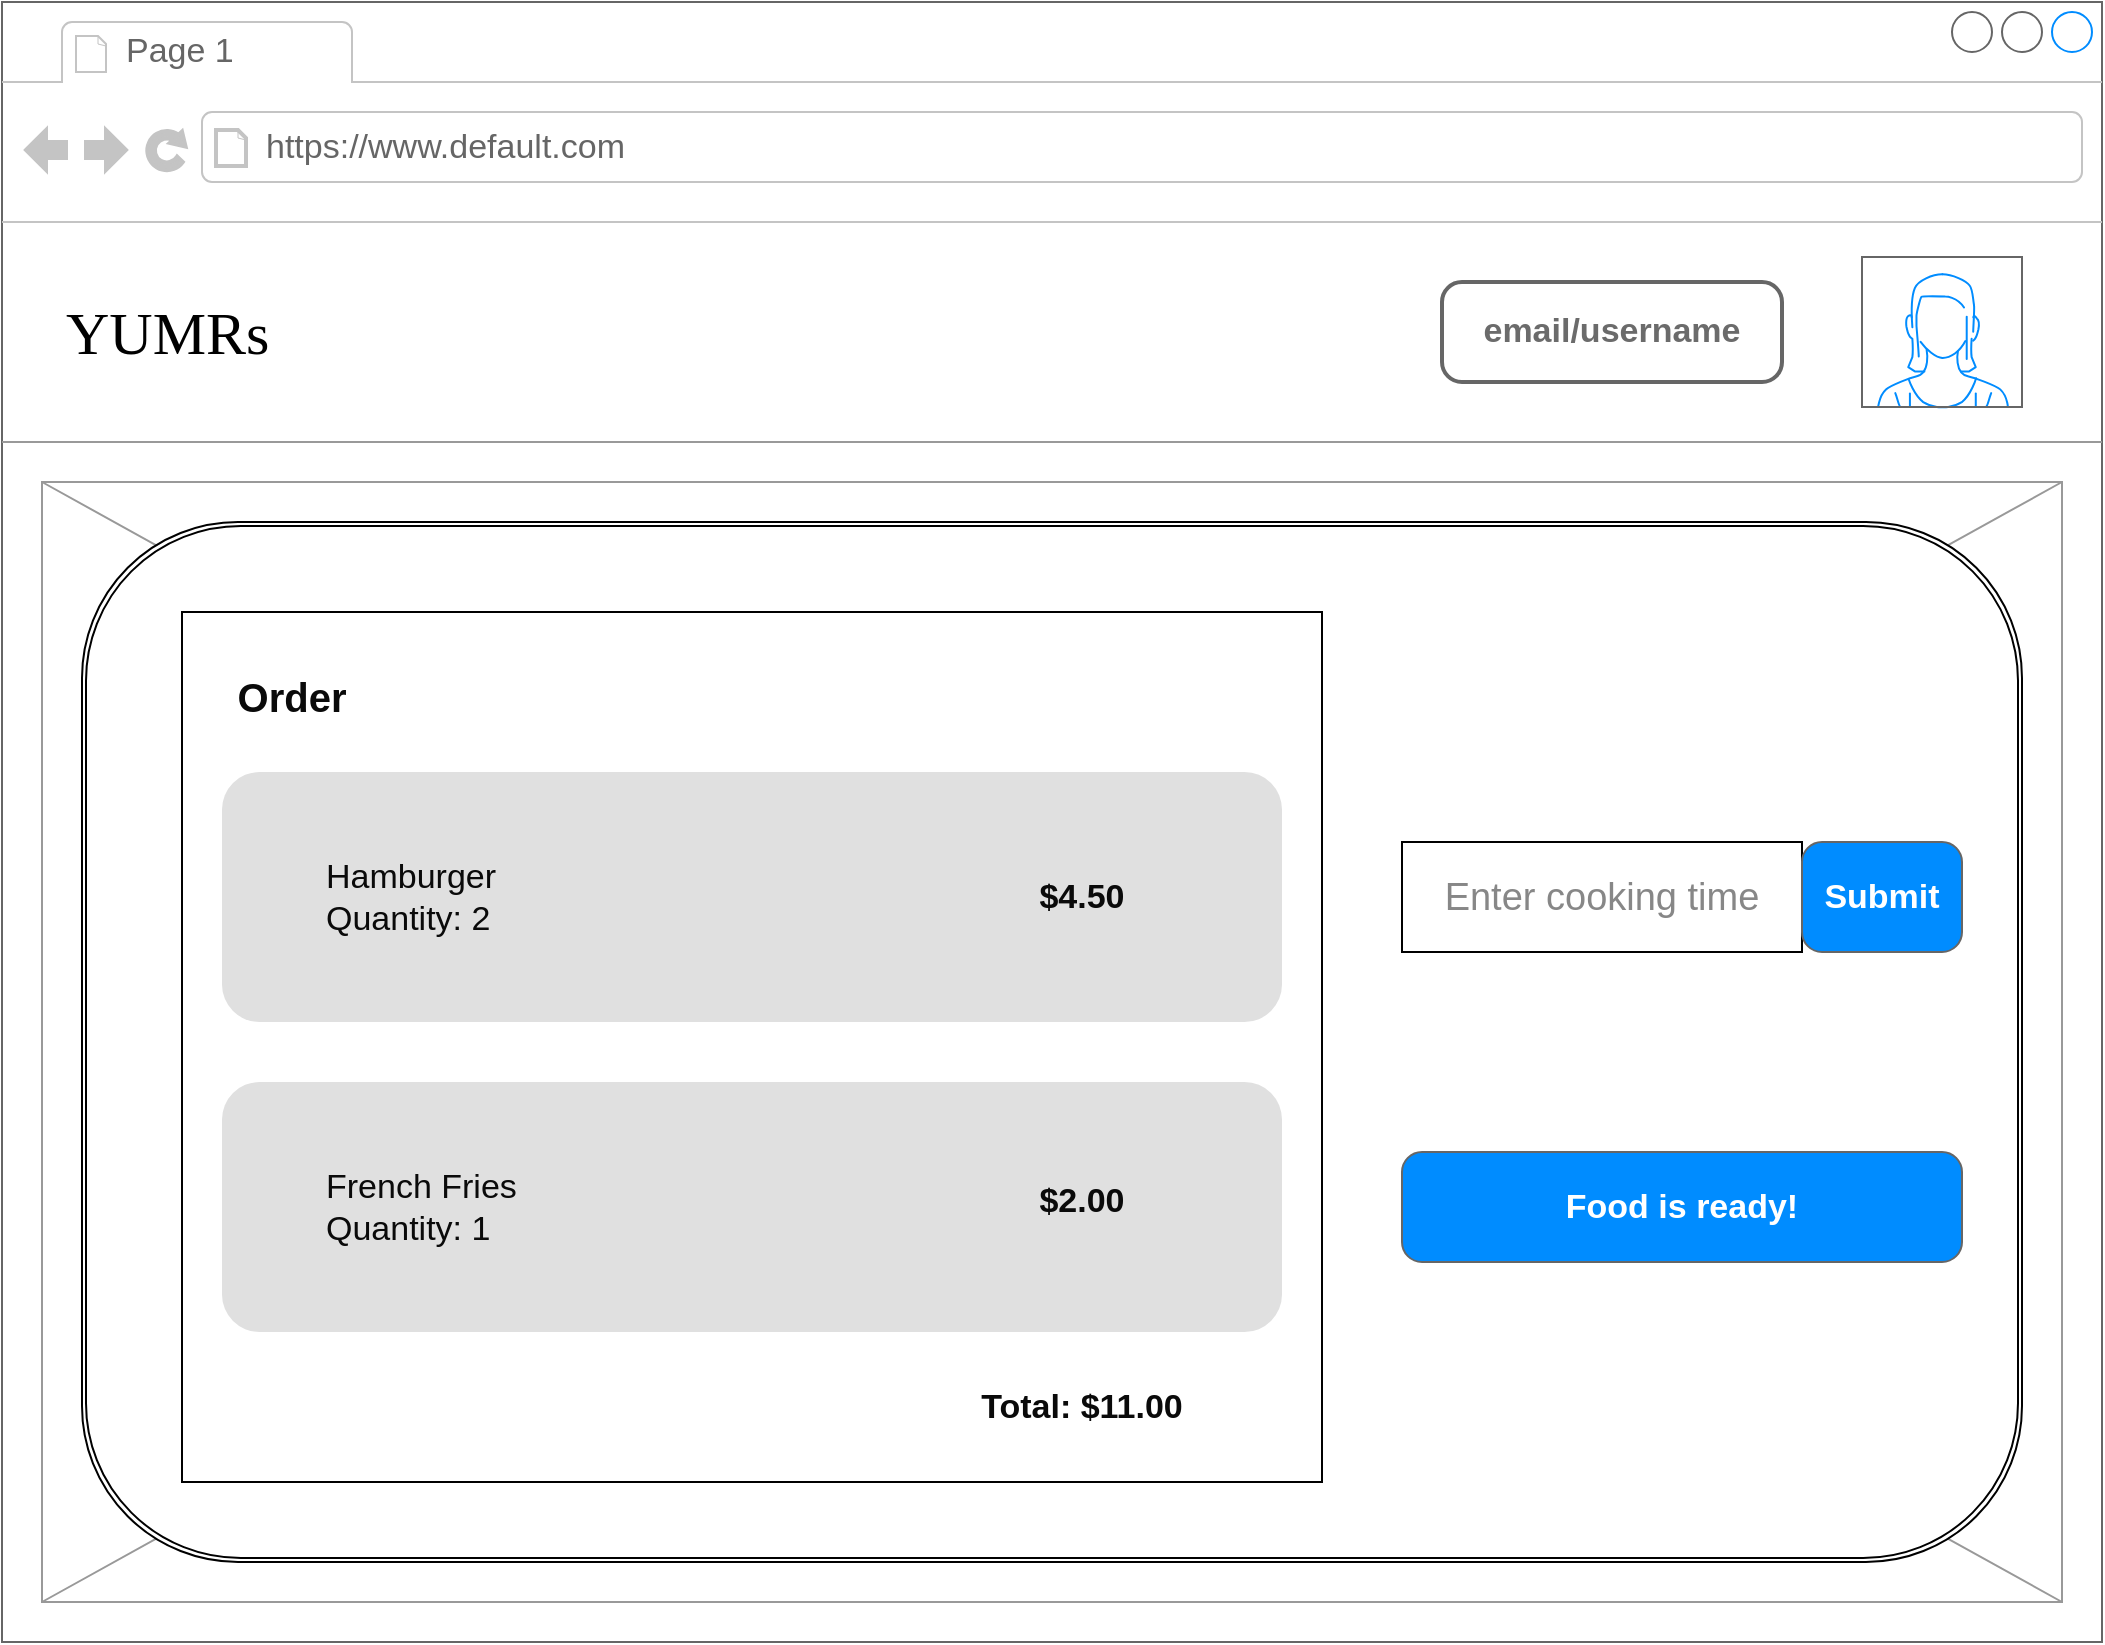 <mxfile version="16.3.0" type="github">
  <diagram name="Page-1" id="2cc2dc42-3aac-f2a9-1cec-7a8b7cbee084">
    <mxGraphModel dx="1472" dy="816" grid="1" gridSize="10" guides="1" tooltips="1" connect="1" arrows="1" fold="1" page="1" pageScale="1" pageWidth="1100" pageHeight="850" background="none" math="0" shadow="0">
      <root>
        <mxCell id="0" />
        <mxCell id="1" parent="0" />
        <mxCell id="7026571954dc6520-1" value="" style="strokeWidth=1;shadow=0;dashed=0;align=center;html=1;shape=mxgraph.mockup.containers.browserWindow;rSize=0;strokeColor=#666666;mainText=,;recursiveResize=0;rounded=0;labelBackgroundColor=none;fontFamily=Verdana;fontSize=12;fillColor=#FFFFFF;" parent="1" vertex="1">
          <mxGeometry x="25" y="15" width="1050" height="820" as="geometry" />
        </mxCell>
        <mxCell id="7026571954dc6520-2" value="Page 1" style="strokeWidth=1;shadow=0;dashed=0;align=center;html=1;shape=mxgraph.mockup.containers.anchor;fontSize=17;fontColor=#666666;align=left;" parent="7026571954dc6520-1" vertex="1">
          <mxGeometry x="60" y="12" width="110" height="26" as="geometry" />
        </mxCell>
        <mxCell id="7026571954dc6520-3" value="https://www.default.com" style="strokeWidth=1;shadow=0;dashed=0;align=center;html=1;shape=mxgraph.mockup.containers.anchor;rSize=0;fontSize=17;fontColor=#666666;align=left;" parent="7026571954dc6520-1" vertex="1">
          <mxGeometry x="130" y="60" width="250" height="26" as="geometry" />
        </mxCell>
        <mxCell id="7026571954dc6520-4" value="YUMRs" style="text;html=1;points=[];align=left;verticalAlign=top;spacingTop=-4;fontSize=30;fontFamily=Verdana" parent="7026571954dc6520-1" vertex="1">
          <mxGeometry x="30" y="145" width="340" height="40" as="geometry" />
        </mxCell>
        <mxCell id="7026571954dc6520-15" value="" style="verticalLabelPosition=bottom;shadow=0;dashed=0;align=center;html=1;verticalAlign=top;strokeWidth=1;shape=mxgraph.mockup.markup.line;strokeColor=#999999;rounded=0;labelBackgroundColor=none;fillColor=#ffffff;fontFamily=Verdana;fontSize=12;fontColor=#000000;" parent="7026571954dc6520-1" vertex="1">
          <mxGeometry y="210" width="1050" height="20" as="geometry" />
        </mxCell>
        <mxCell id="WxiXyYHbuEuKd9e4AGqX-3" value="" style="verticalLabelPosition=bottom;shadow=0;dashed=0;align=center;html=1;verticalAlign=top;strokeWidth=1;shape=mxgraph.mockup.graphics.simpleIcon;strokeColor=#999999;" vertex="1" parent="7026571954dc6520-1">
          <mxGeometry x="20" y="240" width="1010" height="560" as="geometry" />
        </mxCell>
        <mxCell id="WxiXyYHbuEuKd9e4AGqX-4" value="" style="shape=ext;double=1;rounded=1;whiteSpace=wrap;html=1;" vertex="1" parent="7026571954dc6520-1">
          <mxGeometry x="40" y="260" width="970" height="520" as="geometry" />
        </mxCell>
        <mxCell id="WxiXyYHbuEuKd9e4AGqX-5" value="" style="verticalLabelPosition=bottom;shadow=0;dashed=0;align=center;html=1;verticalAlign=top;strokeWidth=1;shape=mxgraph.mockup.containers.userFemale;strokeColor=#666666;strokeColor2=#008cff;" vertex="1" parent="7026571954dc6520-1">
          <mxGeometry x="930" y="127.5" width="80" height="75" as="geometry" />
        </mxCell>
        <mxCell id="WxiXyYHbuEuKd9e4AGqX-6" value="Food is ready!" style="strokeWidth=1;shadow=0;dashed=0;align=center;html=1;shape=mxgraph.mockup.buttons.button;strokeColor=#666666;fontColor=#ffffff;mainText=;buttonStyle=round;fontSize=17;fontStyle=1;fillColor=#008cff;whiteSpace=wrap;" vertex="1" parent="7026571954dc6520-1">
          <mxGeometry x="700" y="575" width="280" height="55" as="geometry" />
        </mxCell>
        <mxCell id="WxiXyYHbuEuKd9e4AGqX-8" value="&lt;font style=&quot;font-size: 19px&quot; color=&quot;#878787&quot;&gt;Enter cooking time&lt;/font&gt;" style="rounded=0;whiteSpace=wrap;html=1;" vertex="1" parent="7026571954dc6520-1">
          <mxGeometry x="700" y="420" width="200" height="55" as="geometry" />
        </mxCell>
        <mxCell id="WxiXyYHbuEuKd9e4AGqX-11" value="Submit" style="strokeWidth=1;shadow=0;dashed=0;align=center;html=1;shape=mxgraph.mockup.buttons.button;strokeColor=#666666;fontColor=#ffffff;mainText=;buttonStyle=round;fontSize=17;fontStyle=1;fillColor=#008cff;whiteSpace=wrap;" vertex="1" parent="7026571954dc6520-1">
          <mxGeometry x="900" y="420" width="80" height="55" as="geometry" />
        </mxCell>
        <mxCell id="WxiXyYHbuEuKd9e4AGqX-14" value="" style="rounded=0;whiteSpace=wrap;html=1;fontSize=25;fontColor=#0A0A0A;fillColor=#FFFFFF;" vertex="1" parent="7026571954dc6520-1">
          <mxGeometry x="90" y="305" width="570" height="435" as="geometry" />
        </mxCell>
        <mxCell id="WxiXyYHbuEuKd9e4AGqX-15" value="&lt;font size=&quot;1&quot;&gt;&lt;b style=&quot;font-size: 20px&quot;&gt;Order&lt;/b&gt;&lt;/font&gt;" style="rounded=0;whiteSpace=wrap;html=1;fontSize=25;fontColor=#0A0A0A;fillColor=#FFFFFF;strokeColor=none;" vertex="1" parent="7026571954dc6520-1">
          <mxGeometry x="95" y="315" width="100" height="60" as="geometry" />
        </mxCell>
        <mxCell id="WxiXyYHbuEuKd9e4AGqX-16" value="" style="rounded=1;whiteSpace=wrap;html=1;fontSize=22;fontColor=#0A0A0A;fillColor=#E0E0E0;strokeColor=none;" vertex="1" parent="7026571954dc6520-1">
          <mxGeometry x="110" y="385" width="530" height="125" as="geometry" />
        </mxCell>
        <mxCell id="WxiXyYHbuEuKd9e4AGqX-18" value="" style="rounded=1;whiteSpace=wrap;html=1;fontSize=22;fontColor=#0A0A0A;fillColor=#E0E0E0;strokeColor=none;" vertex="1" parent="7026571954dc6520-1">
          <mxGeometry x="110" y="540" width="530" height="125" as="geometry" />
        </mxCell>
        <mxCell id="WxiXyYHbuEuKd9e4AGqX-19" value="Hamburger&lt;br&gt;Quantity: 2" style="rounded=0;whiteSpace=wrap;html=1;fontSize=17;fontColor=#0A0A0A;fillColor=#E0E0E0;align=left;strokeColor=none;" vertex="1" parent="7026571954dc6520-1">
          <mxGeometry x="160" y="418" width="270" height="60" as="geometry" />
        </mxCell>
        <mxCell id="WxiXyYHbuEuKd9e4AGqX-20" value="French Fries&lt;br&gt;Quantity: 1" style="rounded=0;whiteSpace=wrap;html=1;fontSize=17;fontColor=#0A0A0A;fillColor=#E0E0E0;align=left;strokeColor=none;" vertex="1" parent="7026571954dc6520-1">
          <mxGeometry x="160" y="572.5" width="270" height="60" as="geometry" />
        </mxCell>
        <mxCell id="WxiXyYHbuEuKd9e4AGqX-21" value="&lt;b&gt;$4.50&lt;/b&gt;" style="rounded=0;whiteSpace=wrap;html=1;fontSize=17;fontColor=#0A0A0A;fillColor=#E0E0E0;strokeColor=none;" vertex="1" parent="7026571954dc6520-1">
          <mxGeometry x="480" y="418" width="120" height="60" as="geometry" />
        </mxCell>
        <mxCell id="WxiXyYHbuEuKd9e4AGqX-22" value="&lt;b&gt;$2.00&lt;/b&gt;" style="rounded=0;whiteSpace=wrap;html=1;fontSize=17;fontColor=#0A0A0A;fillColor=#E0E0E0;strokeColor=none;" vertex="1" parent="7026571954dc6520-1">
          <mxGeometry x="480" y="570" width="120" height="60" as="geometry" />
        </mxCell>
        <mxCell id="WxiXyYHbuEuKd9e4AGqX-23" value="&lt;b&gt;Total: $11.00&lt;/b&gt;" style="rounded=0;whiteSpace=wrap;html=1;fontSize=17;fontColor=#0A0A0A;fillColor=none;strokeColor=none;" vertex="1" parent="7026571954dc6520-1">
          <mxGeometry x="460" y="680" width="160" height="45" as="geometry" />
        </mxCell>
        <mxCell id="WxiXyYHbuEuKd9e4AGqX-24" value="&lt;font color=&quot;#6b6b6b&quot;&gt;email/username&lt;/font&gt;" style="strokeWidth=2;shadow=0;dashed=0;align=center;html=1;shape=mxgraph.mockup.buttons.button;strokeColor=#666666;fontColor=#ffffff;mainText=;buttonStyle=round;fontSize=17;fontStyle=1;fillColor=none;whiteSpace=wrap;" vertex="1" parent="7026571954dc6520-1">
          <mxGeometry x="720" y="140" width="170" height="50" as="geometry" />
        </mxCell>
      </root>
    </mxGraphModel>
  </diagram>
</mxfile>
